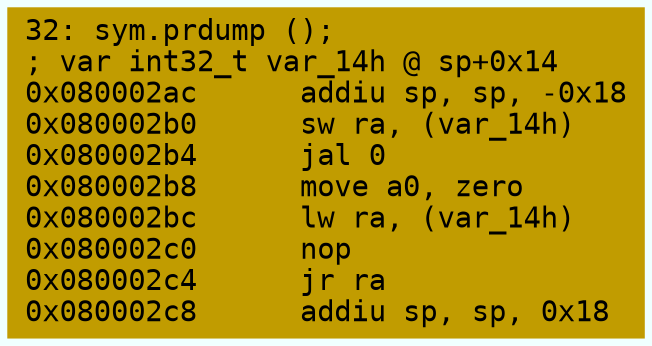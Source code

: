digraph code {
	graph [bgcolor=azure fontsize=8 fontname="Courier" splines="ortho"];
	node [fillcolor=gray style=filled shape=box];
	edge [arrowhead="normal"];
	"0x080002ac" [URL="sym.prdump/0x080002ac", fillcolor="#c19c00",color="#c19c00", fontname="Courier",label="32: sym.prdump ();\l; var int32_t var_14h @ sp+0x14\l0x080002ac      addiu sp, sp, -0x18\l0x080002b0      sw ra, (var_14h)\l0x080002b4      jal 0\l0x080002b8      move a0, zero\l0x080002bc      lw ra, (var_14h)\l0x080002c0      nop\l0x080002c4      jr ra\l0x080002c8      addiu sp, sp, 0x18\l"]
}
